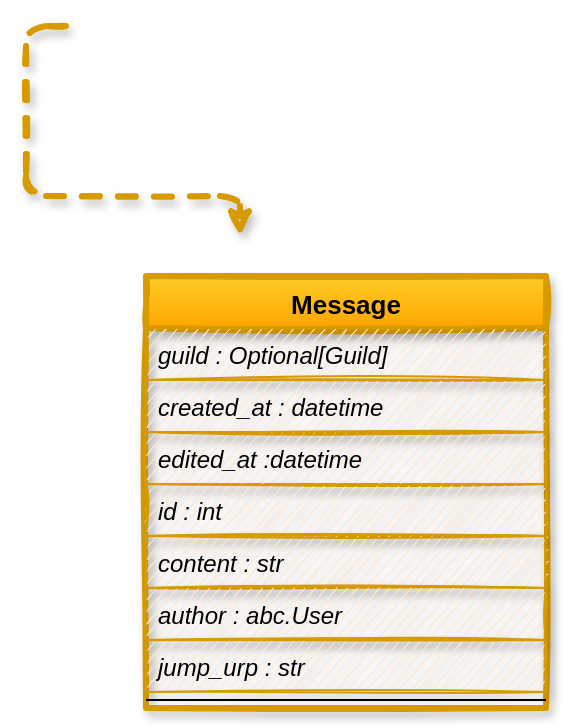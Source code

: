 <mxfile version="17.1.3" type="device"><diagram id="Oc7N9TNYESsVzgoWl5j8" name="Page-1"><mxGraphModel dx="460" dy="752" grid="1" gridSize="10" guides="1" tooltips="1" connect="1" arrows="1" fold="1" page="1" pageScale="1" pageWidth="827" pageHeight="1169" math="0" shadow="0"><root><mxCell id="0"/><mxCell id="1" parent="0"/><mxCell id="0L5fx0bdcK4dXdP7evaK-1" value="Message" style="swimlane;fontStyle=1;align=center;verticalAlign=top;childLayout=stackLayout;horizontal=1;startSize=26;horizontalStack=0;resizeParent=1;resizeParentMax=0;resizeLast=0;collapsible=1;marginBottom=0;strokeWidth=3;fontSize=13;rounded=0;shadow=1;sketch=1;fillColor=#ffcd28;gradientColor=#ffa500;strokeColor=#d79b00;" vertex="1" parent="1"><mxGeometry x="760" y="400" width="200" height="216" as="geometry"/></mxCell><mxCell id="0L5fx0bdcK4dXdP7evaK-2" value="guild : Optional[Guild]" style="text;strokeColor=#d79b00;fillColor=#ffe6cc;align=left;verticalAlign=top;spacingLeft=4;spacingRight=4;overflow=hidden;rotatable=0;points=[[0,0.5],[1,0.5]];portConstraint=eastwest;fontStyle=2;sketch=1;shadow=1;" vertex="1" parent="0L5fx0bdcK4dXdP7evaK-1"><mxGeometry y="26" width="200" height="26" as="geometry"/></mxCell><mxCell id="0L5fx0bdcK4dXdP7evaK-3" value="created_at : datetime" style="text;strokeColor=#d79b00;fillColor=#ffe6cc;align=left;verticalAlign=top;spacingLeft=4;spacingRight=4;overflow=hidden;rotatable=0;points=[[0,0.5],[1,0.5]];portConstraint=eastwest;fontStyle=2;sketch=1;shadow=1;" vertex="1" parent="0L5fx0bdcK4dXdP7evaK-1"><mxGeometry y="52" width="200" height="26" as="geometry"/></mxCell><mxCell id="0L5fx0bdcK4dXdP7evaK-4" value="edited_at :datetime" style="text;strokeColor=#d79b00;fillColor=#ffe6cc;align=left;verticalAlign=top;spacingLeft=4;spacingRight=4;overflow=hidden;rotatable=0;points=[[0,0.5],[1,0.5]];portConstraint=eastwest;fontStyle=2;sketch=1;shadow=1;" vertex="1" parent="0L5fx0bdcK4dXdP7evaK-1"><mxGeometry y="78" width="200" height="26" as="geometry"/></mxCell><mxCell id="0L5fx0bdcK4dXdP7evaK-5" value="id : int" style="text;strokeColor=#d79b00;fillColor=#ffe6cc;align=left;verticalAlign=top;spacingLeft=4;spacingRight=4;overflow=hidden;rotatable=0;points=[[0,0.5],[1,0.5]];portConstraint=eastwest;fontStyle=2;sketch=1;shadow=1;" vertex="1" parent="0L5fx0bdcK4dXdP7evaK-1"><mxGeometry y="104" width="200" height="26" as="geometry"/></mxCell><mxCell id="0L5fx0bdcK4dXdP7evaK-6" value="content : str" style="text;strokeColor=#d79b00;fillColor=#ffe6cc;align=left;verticalAlign=top;spacingLeft=4;spacingRight=4;overflow=hidden;rotatable=0;points=[[0,0.5],[1,0.5]];portConstraint=eastwest;fontStyle=2;sketch=1;shadow=1;" vertex="1" parent="0L5fx0bdcK4dXdP7evaK-1"><mxGeometry y="130" width="200" height="26" as="geometry"/></mxCell><mxCell id="0L5fx0bdcK4dXdP7evaK-7" value="author : abc.User" style="text;strokeColor=#d79b00;fillColor=#ffe6cc;align=left;verticalAlign=top;spacingLeft=4;spacingRight=4;overflow=hidden;rotatable=0;points=[[0,0.5],[1,0.5]];portConstraint=eastwest;fontStyle=2;sketch=1;shadow=1;" vertex="1" parent="0L5fx0bdcK4dXdP7evaK-1"><mxGeometry y="156" width="200" height="26" as="geometry"/></mxCell><mxCell id="0L5fx0bdcK4dXdP7evaK-8" value="jump_urp : str" style="text;strokeColor=#d79b00;fillColor=#ffe6cc;align=left;verticalAlign=top;spacingLeft=4;spacingRight=4;overflow=hidden;rotatable=0;points=[[0,0.5],[1,0.5]];portConstraint=eastwest;fontStyle=2;sketch=1;shadow=1;" vertex="1" parent="0L5fx0bdcK4dXdP7evaK-1"><mxGeometry y="182" width="200" height="26" as="geometry"/></mxCell><mxCell id="0L5fx0bdcK4dXdP7evaK-9" value="" style="line;strokeWidth=1;fillColor=none;align=left;verticalAlign=middle;spacingTop=-1;spacingLeft=3;spacingRight=3;rotatable=0;labelPosition=right;points=[];portConstraint=eastwest;" vertex="1" parent="0L5fx0bdcK4dXdP7evaK-1"><mxGeometry y="208" width="200" height="8" as="geometry"/></mxCell><mxCell id="0L5fx0bdcK4dXdP7evaK-10" value="" style="endArrow=classic;html=1;shadow=1;sketch=1;fontSize=13;strokeColor=#d79b00;strokeWidth=3;exitX=0;exitY=0.5;exitDx=0;exitDy=0;fillColor=#ffe6cc;endFill=0;dashed=1;rounded=1;" edge="1" parent="1"><mxGeometry width="50" height="50" relative="1" as="geometry"><mxPoint x="720" y="275" as="sourcePoint"/><mxPoint x="807" y="380" as="targetPoint"/><Array as="points"><mxPoint x="700" y="275"/><mxPoint x="700" y="360"/><mxPoint x="807" y="360"/></Array></mxGeometry></mxCell></root></mxGraphModel></diagram></mxfile>